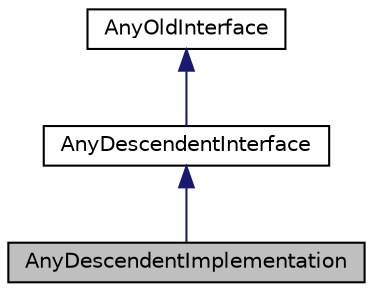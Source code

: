 digraph "AnyDescendentImplementation"
{
  edge [fontname="Helvetica",fontsize="10",labelfontname="Helvetica",labelfontsize="10"];
  node [fontname="Helvetica",fontsize="10",shape=record];
  Node1 [label="AnyDescendentImplementation",height=0.2,width=0.4,color="black", fillcolor="grey75", style="filled" fontcolor="black"];
  Node2 -> Node1 [dir="back",color="midnightblue",fontsize="10",style="solid",fontname="Helvetica"];
  Node2 [label="AnyDescendentInterface",height=0.2,width=0.4,color="black", fillcolor="white", style="filled",URL="$interface_any_descendent_interface.html"];
  Node3 -> Node2 [dir="back",color="midnightblue",fontsize="10",style="solid",fontname="Helvetica"];
  Node3 [label="AnyOldInterface",height=0.2,width=0.4,color="black", fillcolor="white", style="filled",URL="$interface_any_old_interface.html"];
}
